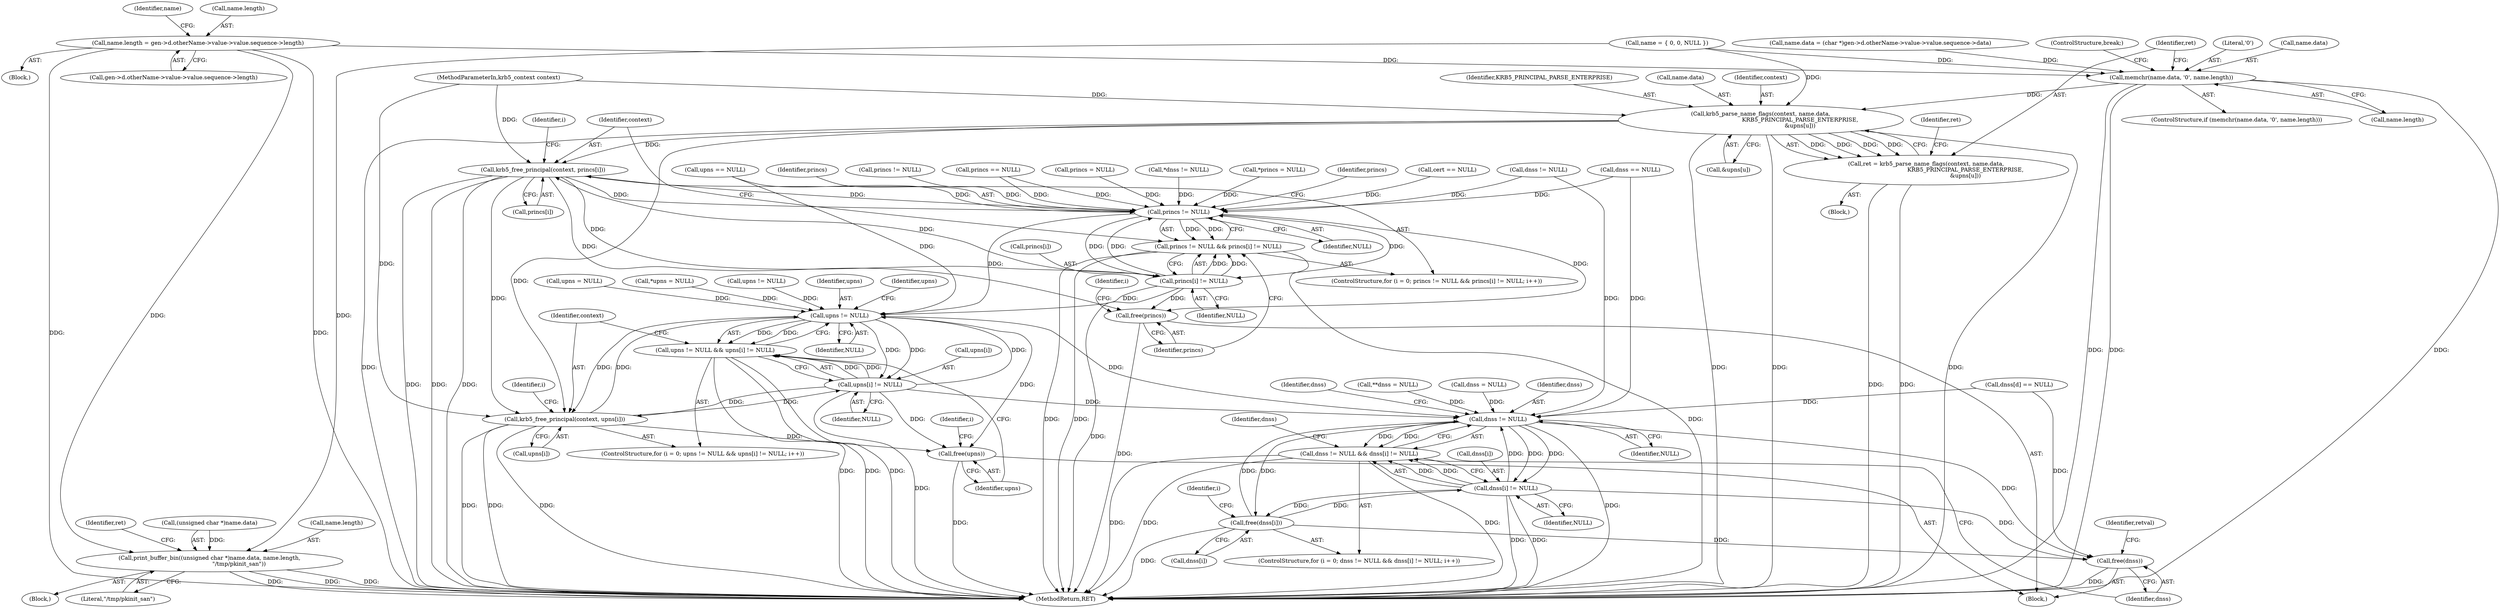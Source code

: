 digraph "0_krb5_50fe4074f188c2d4da0c421e96553acea8378db2@pointer" {
"1000359" [label="(Call,name.length = gen->d.otherName->value->value.sequence->length)"];
"1000414" [label="(Call,print_buffer_bin((unsigned char *)name.data, name.length,\n                                 \"/tmp/pkinit_san\"))"];
"1000466" [label="(Call,memchr(name.data, '\0', name.length))"];
"1000477" [label="(Call,krb5_parse_name_flags(context, name.data,\n                                            KRB5_PRINCIPAL_PARSE_ENTERPRISE,\n                                            &upns[u]))"];
"1000475" [label="(Call,ret = krb5_parse_name_flags(context, name.data,\n                                            KRB5_PRINCIPAL_PARSE_ENTERPRISE,\n                                            &upns[u]))"];
"1000654" [label="(Call,krb5_free_principal(context, princs[i]))"];
"1000644" [label="(Call,princs != NULL)"];
"1000643" [label="(Call,princs != NULL && princs[i] != NULL)"];
"1000647" [label="(Call,princs[i] != NULL)"];
"1000659" [label="(Call,free(princs))"];
"1000666" [label="(Call,upns != NULL)"];
"1000665" [label="(Call,upns != NULL && upns[i] != NULL)"];
"1000669" [label="(Call,upns[i] != NULL)"];
"1000676" [label="(Call,krb5_free_principal(context, upns[i]))"];
"1000681" [label="(Call,free(upns))"];
"1000688" [label="(Call,dnss != NULL)"];
"1000687" [label="(Call,dnss != NULL && dnss[i] != NULL)"];
"1000691" [label="(Call,dnss[i] != NULL)"];
"1000698" [label="(Call,free(dnss[i]))"];
"1000702" [label="(Call,free(dnss))"];
"1000483" [label="(Call,&upns[u])"];
"1000685" [label="(Identifier,i)"];
"1000693" [label="(Identifier,dnss)"];
"1000478" [label="(Identifier,context)"];
"1000415" [label="(Call,(unsigned char *)name.data)"];
"1000139" [label="(Call,*upns = NULL)"];
"1000378" [label="(Identifier,name)"];
"1000376" [label="(Call,name.data = (char *)gen->d.otherName->value->value.sequence->data)"];
"1000695" [label="(Identifier,NULL)"];
"1000413" [label="(Block,)"];
"1000474" [label="(ControlStructure,break;)"];
"1000470" [label="(Literal,'\0')"];
"1000626" [label="(Call,*dnss != NULL)"];
"1000135" [label="(Call,*princs = NULL)"];
"1000477" [label="(Call,krb5_parse_name_flags(context, name.data,\n                                            KRB5_PRINCIPAL_PARSE_ENTERPRISE,\n                                            &upns[u]))"];
"1000660" [label="(Identifier,princs)"];
"1000677" [label="(Identifier,context)"];
"1000606" [label="(Call,upns != NULL)"];
"1000646" [label="(Identifier,NULL)"];
"1000143" [label="(Call,**dnss = NULL)"];
"1000699" [label="(Call,dnss[i])"];
"1000363" [label="(Call,gen->d.otherName->value->value.sequence->length)"];
"1000282" [label="(Call,princs == NULL)"];
"1000688" [label="(Call,dnss != NULL)"];
"1000682" [label="(Identifier,upns)"];
"1000670" [label="(Call,upns[i])"];
"1000678" [label="(Call,upns[i])"];
"1000665" [label="(Call,upns != NULL && upns[i] != NULL)"];
"1000661" [label="(ControlStructure,for (i = 0; upns != NULL && upns[i] != NULL; i++))"];
"1000659" [label="(Call,free(princs))"];
"1000635" [label="(Call,dnss = NULL)"];
"1000690" [label="(Identifier,NULL)"];
"1000689" [label="(Identifier,dnss)"];
"1000414" [label="(Call,print_buffer_bin((unsigned char *)name.data, name.length,\n                                 \"/tmp/pkinit_san\"))"];
"1000465" [label="(ControlStructure,if (memchr(name.data, '\0', name.length)))"];
"1000698" [label="(Call,free(dnss[i]))"];
"1000669" [label="(Call,upns[i] != NULL)"];
"1000687" [label="(Call,dnss != NULL && dnss[i] != NULL)"];
"1000666" [label="(Call,upns != NULL)"];
"1000476" [label="(Identifier,ret)"];
"1000488" [label="(Identifier,ret)"];
"1000676" [label="(Call,krb5_free_principal(context, upns[i]))"];
"1000111" [label="(Block,)"];
"1000683" [label="(ControlStructure,for (i = 0; dnss != NULL && dnss[i] != NULL; i++))"];
"1000655" [label="(Identifier,context)"];
"1000482" [label="(Identifier,KRB5_PRINCIPAL_PARSE_ENTERPRISE)"];
"1000601" [label="(Call,princs = NULL)"];
"1000360" [label="(Call,name.length)"];
"1000656" [label="(Call,princs[i])"];
"1000557" [label="(Call,dnss[d] == NULL)"];
"1000464" [label="(Block,)"];
"1000681" [label="(Call,free(upns))"];
"1000479" [label="(Call,name.data)"];
"1000663" [label="(Identifier,i)"];
"1000466" [label="(Call,memchr(name.data, '\0', name.length))"];
"1000667" [label="(Identifier,upns)"];
"1000623" [label="(Call,dnss != NULL)"];
"1000649" [label="(Identifier,princs)"];
"1000475" [label="(Call,ret = krb5_parse_name_flags(context, name.data,\n                                            KRB5_PRINCIPAL_PARSE_ENTERPRISE,\n                                            &upns[u]))"];
"1000647" [label="(Call,princs[i] != NULL)"];
"1000700" [label="(Identifier,dnss)"];
"1000671" [label="(Identifier,upns)"];
"1000703" [label="(Identifier,dnss)"];
"1000648" [label="(Call,princs[i])"];
"1000692" [label="(Call,dnss[i])"];
"1000668" [label="(Identifier,NULL)"];
"1000210" [label="(Call,cert == NULL)"];
"1000639" [label="(ControlStructure,for (i = 0; princs != NULL && princs[i] != NULL; i++))"];
"1000654" [label="(Call,krb5_free_principal(context, princs[i]))"];
"1000651" [label="(Identifier,NULL)"];
"1000357" [label="(Block,)"];
"1000359" [label="(Call,name.length = gen->d.otherName->value->value.sequence->length)"];
"1000675" [label="(Identifier,i)"];
"1000697" [label="(Identifier,i)"];
"1000104" [label="(MethodParameterIn,krb5_context context)"];
"1000420" [label="(Call,name.length)"];
"1000467" [label="(Call,name.data)"];
"1000425" [label="(Identifier,ret)"];
"1000702" [label="(Call,free(dnss))"];
"1000673" [label="(Identifier,NULL)"];
"1000644" [label="(Call,princs != NULL)"];
"1000691" [label="(Call,dnss[i] != NULL)"];
"1000706" [label="(MethodReturn,RET)"];
"1000304" [label="(Call,upns == NULL)"];
"1000471" [label="(Call,name.length)"];
"1000346" [label="(Call,name = { 0, 0, NULL })"];
"1000618" [label="(Call,upns = NULL)"];
"1000643" [label="(Call,princs != NULL && princs[i] != NULL)"];
"1000705" [label="(Identifier,retval)"];
"1000645" [label="(Identifier,princs)"];
"1000423" [label="(Literal,\"/tmp/pkinit_san\")"];
"1000589" [label="(Call,princs != NULL)"];
"1000653" [label="(Identifier,i)"];
"1000327" [label="(Call,dnss == NULL)"];
"1000359" -> "1000357"  [label="AST: "];
"1000359" -> "1000363"  [label="CFG: "];
"1000360" -> "1000359"  [label="AST: "];
"1000363" -> "1000359"  [label="AST: "];
"1000378" -> "1000359"  [label="CFG: "];
"1000359" -> "1000706"  [label="DDG: "];
"1000359" -> "1000706"  [label="DDG: "];
"1000359" -> "1000414"  [label="DDG: "];
"1000359" -> "1000466"  [label="DDG: "];
"1000414" -> "1000413"  [label="AST: "];
"1000414" -> "1000423"  [label="CFG: "];
"1000415" -> "1000414"  [label="AST: "];
"1000420" -> "1000414"  [label="AST: "];
"1000423" -> "1000414"  [label="AST: "];
"1000425" -> "1000414"  [label="CFG: "];
"1000414" -> "1000706"  [label="DDG: "];
"1000414" -> "1000706"  [label="DDG: "];
"1000414" -> "1000706"  [label="DDG: "];
"1000415" -> "1000414"  [label="DDG: "];
"1000346" -> "1000414"  [label="DDG: "];
"1000466" -> "1000465"  [label="AST: "];
"1000466" -> "1000471"  [label="CFG: "];
"1000467" -> "1000466"  [label="AST: "];
"1000470" -> "1000466"  [label="AST: "];
"1000471" -> "1000466"  [label="AST: "];
"1000474" -> "1000466"  [label="CFG: "];
"1000476" -> "1000466"  [label="CFG: "];
"1000466" -> "1000706"  [label="DDG: "];
"1000466" -> "1000706"  [label="DDG: "];
"1000466" -> "1000706"  [label="DDG: "];
"1000376" -> "1000466"  [label="DDG: "];
"1000346" -> "1000466"  [label="DDG: "];
"1000466" -> "1000477"  [label="DDG: "];
"1000477" -> "1000475"  [label="AST: "];
"1000477" -> "1000483"  [label="CFG: "];
"1000478" -> "1000477"  [label="AST: "];
"1000479" -> "1000477"  [label="AST: "];
"1000482" -> "1000477"  [label="AST: "];
"1000483" -> "1000477"  [label="AST: "];
"1000475" -> "1000477"  [label="CFG: "];
"1000477" -> "1000706"  [label="DDG: "];
"1000477" -> "1000706"  [label="DDG: "];
"1000477" -> "1000706"  [label="DDG: "];
"1000477" -> "1000706"  [label="DDG: "];
"1000477" -> "1000475"  [label="DDG: "];
"1000477" -> "1000475"  [label="DDG: "];
"1000477" -> "1000475"  [label="DDG: "];
"1000477" -> "1000475"  [label="DDG: "];
"1000104" -> "1000477"  [label="DDG: "];
"1000346" -> "1000477"  [label="DDG: "];
"1000477" -> "1000654"  [label="DDG: "];
"1000477" -> "1000676"  [label="DDG: "];
"1000475" -> "1000464"  [label="AST: "];
"1000476" -> "1000475"  [label="AST: "];
"1000488" -> "1000475"  [label="CFG: "];
"1000475" -> "1000706"  [label="DDG: "];
"1000475" -> "1000706"  [label="DDG: "];
"1000654" -> "1000639"  [label="AST: "];
"1000654" -> "1000656"  [label="CFG: "];
"1000655" -> "1000654"  [label="AST: "];
"1000656" -> "1000654"  [label="AST: "];
"1000653" -> "1000654"  [label="CFG: "];
"1000654" -> "1000706"  [label="DDG: "];
"1000654" -> "1000706"  [label="DDG: "];
"1000654" -> "1000706"  [label="DDG: "];
"1000654" -> "1000644"  [label="DDG: "];
"1000654" -> "1000647"  [label="DDG: "];
"1000104" -> "1000654"  [label="DDG: "];
"1000647" -> "1000654"  [label="DDG: "];
"1000644" -> "1000654"  [label="DDG: "];
"1000654" -> "1000659"  [label="DDG: "];
"1000654" -> "1000676"  [label="DDG: "];
"1000644" -> "1000643"  [label="AST: "];
"1000644" -> "1000646"  [label="CFG: "];
"1000645" -> "1000644"  [label="AST: "];
"1000646" -> "1000644"  [label="AST: "];
"1000649" -> "1000644"  [label="CFG: "];
"1000643" -> "1000644"  [label="CFG: "];
"1000644" -> "1000643"  [label="DDG: "];
"1000644" -> "1000643"  [label="DDG: "];
"1000589" -> "1000644"  [label="DDG: "];
"1000601" -> "1000644"  [label="DDG: "];
"1000135" -> "1000644"  [label="DDG: "];
"1000282" -> "1000644"  [label="DDG: "];
"1000282" -> "1000644"  [label="DDG: "];
"1000304" -> "1000644"  [label="DDG: "];
"1000327" -> "1000644"  [label="DDG: "];
"1000623" -> "1000644"  [label="DDG: "];
"1000210" -> "1000644"  [label="DDG: "];
"1000647" -> "1000644"  [label="DDG: "];
"1000626" -> "1000644"  [label="DDG: "];
"1000644" -> "1000647"  [label="DDG: "];
"1000644" -> "1000647"  [label="DDG: "];
"1000644" -> "1000659"  [label="DDG: "];
"1000644" -> "1000666"  [label="DDG: "];
"1000643" -> "1000639"  [label="AST: "];
"1000643" -> "1000647"  [label="CFG: "];
"1000647" -> "1000643"  [label="AST: "];
"1000655" -> "1000643"  [label="CFG: "];
"1000660" -> "1000643"  [label="CFG: "];
"1000643" -> "1000706"  [label="DDG: "];
"1000643" -> "1000706"  [label="DDG: "];
"1000643" -> "1000706"  [label="DDG: "];
"1000647" -> "1000643"  [label="DDG: "];
"1000647" -> "1000643"  [label="DDG: "];
"1000647" -> "1000651"  [label="CFG: "];
"1000648" -> "1000647"  [label="AST: "];
"1000651" -> "1000647"  [label="AST: "];
"1000647" -> "1000706"  [label="DDG: "];
"1000647" -> "1000659"  [label="DDG: "];
"1000647" -> "1000666"  [label="DDG: "];
"1000659" -> "1000111"  [label="AST: "];
"1000659" -> "1000660"  [label="CFG: "];
"1000660" -> "1000659"  [label="AST: "];
"1000663" -> "1000659"  [label="CFG: "];
"1000659" -> "1000706"  [label="DDG: "];
"1000666" -> "1000665"  [label="AST: "];
"1000666" -> "1000668"  [label="CFG: "];
"1000667" -> "1000666"  [label="AST: "];
"1000668" -> "1000666"  [label="AST: "];
"1000671" -> "1000666"  [label="CFG: "];
"1000665" -> "1000666"  [label="CFG: "];
"1000666" -> "1000665"  [label="DDG: "];
"1000666" -> "1000665"  [label="DDG: "];
"1000606" -> "1000666"  [label="DDG: "];
"1000676" -> "1000666"  [label="DDG: "];
"1000304" -> "1000666"  [label="DDG: "];
"1000139" -> "1000666"  [label="DDG: "];
"1000618" -> "1000666"  [label="DDG: "];
"1000669" -> "1000666"  [label="DDG: "];
"1000666" -> "1000669"  [label="DDG: "];
"1000666" -> "1000669"  [label="DDG: "];
"1000666" -> "1000676"  [label="DDG: "];
"1000666" -> "1000681"  [label="DDG: "];
"1000666" -> "1000688"  [label="DDG: "];
"1000665" -> "1000661"  [label="AST: "];
"1000665" -> "1000669"  [label="CFG: "];
"1000669" -> "1000665"  [label="AST: "];
"1000677" -> "1000665"  [label="CFG: "];
"1000682" -> "1000665"  [label="CFG: "];
"1000665" -> "1000706"  [label="DDG: "];
"1000665" -> "1000706"  [label="DDG: "];
"1000665" -> "1000706"  [label="DDG: "];
"1000669" -> "1000665"  [label="DDG: "];
"1000669" -> "1000665"  [label="DDG: "];
"1000669" -> "1000673"  [label="CFG: "];
"1000670" -> "1000669"  [label="AST: "];
"1000673" -> "1000669"  [label="AST: "];
"1000669" -> "1000706"  [label="DDG: "];
"1000676" -> "1000669"  [label="DDG: "];
"1000669" -> "1000676"  [label="DDG: "];
"1000669" -> "1000681"  [label="DDG: "];
"1000669" -> "1000688"  [label="DDG: "];
"1000676" -> "1000661"  [label="AST: "];
"1000676" -> "1000678"  [label="CFG: "];
"1000677" -> "1000676"  [label="AST: "];
"1000678" -> "1000676"  [label="AST: "];
"1000675" -> "1000676"  [label="CFG: "];
"1000676" -> "1000706"  [label="DDG: "];
"1000676" -> "1000706"  [label="DDG: "];
"1000676" -> "1000706"  [label="DDG: "];
"1000104" -> "1000676"  [label="DDG: "];
"1000676" -> "1000681"  [label="DDG: "];
"1000681" -> "1000111"  [label="AST: "];
"1000681" -> "1000682"  [label="CFG: "];
"1000682" -> "1000681"  [label="AST: "];
"1000685" -> "1000681"  [label="CFG: "];
"1000681" -> "1000706"  [label="DDG: "];
"1000688" -> "1000687"  [label="AST: "];
"1000688" -> "1000690"  [label="CFG: "];
"1000689" -> "1000688"  [label="AST: "];
"1000690" -> "1000688"  [label="AST: "];
"1000693" -> "1000688"  [label="CFG: "];
"1000687" -> "1000688"  [label="CFG: "];
"1000688" -> "1000706"  [label="DDG: "];
"1000688" -> "1000687"  [label="DDG: "];
"1000688" -> "1000687"  [label="DDG: "];
"1000623" -> "1000688"  [label="DDG: "];
"1000327" -> "1000688"  [label="DDG: "];
"1000557" -> "1000688"  [label="DDG: "];
"1000635" -> "1000688"  [label="DDG: "];
"1000143" -> "1000688"  [label="DDG: "];
"1000698" -> "1000688"  [label="DDG: "];
"1000691" -> "1000688"  [label="DDG: "];
"1000688" -> "1000691"  [label="DDG: "];
"1000688" -> "1000691"  [label="DDG: "];
"1000688" -> "1000698"  [label="DDG: "];
"1000688" -> "1000702"  [label="DDG: "];
"1000687" -> "1000683"  [label="AST: "];
"1000687" -> "1000691"  [label="CFG: "];
"1000691" -> "1000687"  [label="AST: "];
"1000700" -> "1000687"  [label="CFG: "];
"1000703" -> "1000687"  [label="CFG: "];
"1000687" -> "1000706"  [label="DDG: "];
"1000687" -> "1000706"  [label="DDG: "];
"1000687" -> "1000706"  [label="DDG: "];
"1000691" -> "1000687"  [label="DDG: "];
"1000691" -> "1000687"  [label="DDG: "];
"1000691" -> "1000695"  [label="CFG: "];
"1000692" -> "1000691"  [label="AST: "];
"1000695" -> "1000691"  [label="AST: "];
"1000691" -> "1000706"  [label="DDG: "];
"1000691" -> "1000706"  [label="DDG: "];
"1000698" -> "1000691"  [label="DDG: "];
"1000691" -> "1000698"  [label="DDG: "];
"1000691" -> "1000702"  [label="DDG: "];
"1000698" -> "1000683"  [label="AST: "];
"1000698" -> "1000699"  [label="CFG: "];
"1000699" -> "1000698"  [label="AST: "];
"1000697" -> "1000698"  [label="CFG: "];
"1000698" -> "1000706"  [label="DDG: "];
"1000698" -> "1000702"  [label="DDG: "];
"1000702" -> "1000111"  [label="AST: "];
"1000702" -> "1000703"  [label="CFG: "];
"1000703" -> "1000702"  [label="AST: "];
"1000705" -> "1000702"  [label="CFG: "];
"1000702" -> "1000706"  [label="DDG: "];
"1000557" -> "1000702"  [label="DDG: "];
}
